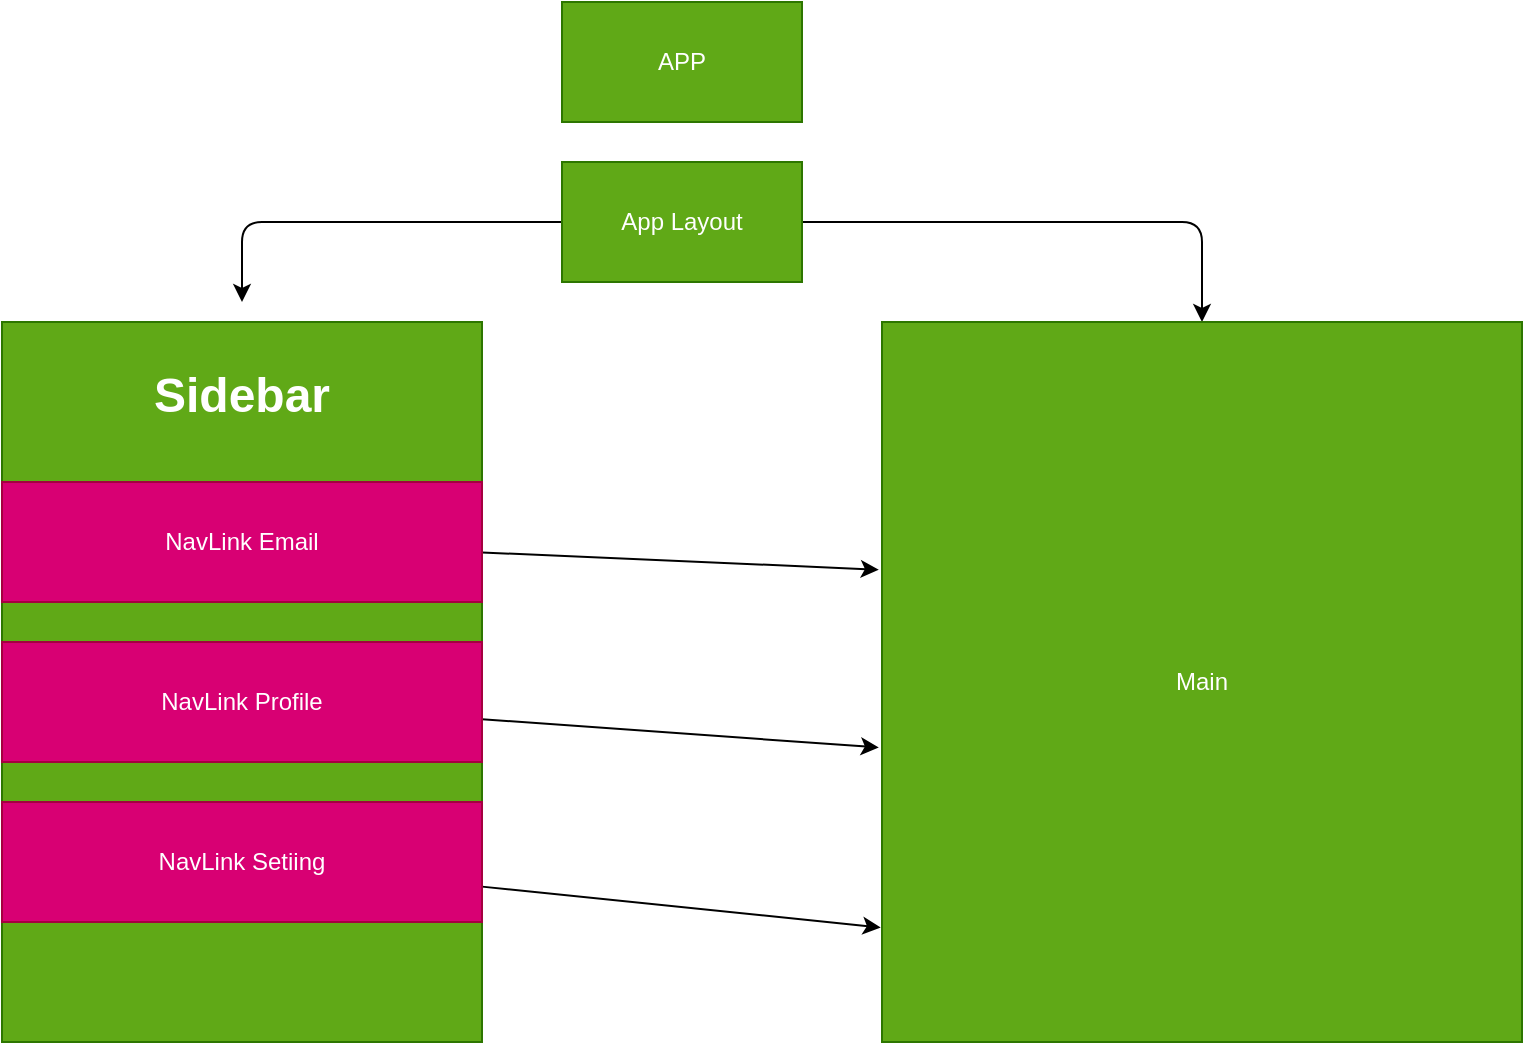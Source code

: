 <mxfile>
    <diagram id="J--pFxH5edO9Y6LYlVt0" name="Page-1">
        <mxGraphModel dx="1105" dy="785" grid="1" gridSize="10" guides="1" tooltips="1" connect="1" arrows="1" fold="1" page="1" pageScale="1" pageWidth="850" pageHeight="1100" math="0" shadow="0">
            <root>
                <mxCell id="0"/>
                <mxCell id="1" parent="0"/>
                <mxCell id="2" value="APP&lt;br&gt;" style="whiteSpace=wrap;html=1;fillColor=#60a917;fontColor=#ffffff;strokeColor=#2D7600;" parent="1" vertex="1">
                    <mxGeometry x="360" y="40" width="120" height="60" as="geometry"/>
                </mxCell>
                <mxCell id="16" value="" style="edgeStyle=none;html=1;entryX=0.5;entryY=0;entryDx=0;entryDy=0;" parent="1" source="3" target="5" edge="1">
                    <mxGeometry relative="1" as="geometry">
                        <mxPoint x="640" y="150" as="targetPoint"/>
                        <Array as="points">
                            <mxPoint x="680" y="150"/>
                        </Array>
                    </mxGeometry>
                </mxCell>
                <mxCell id="18" value="" style="edgeStyle=none;html=1;" parent="1" source="3" edge="1">
                    <mxGeometry relative="1" as="geometry">
                        <mxPoint x="200" y="190" as="targetPoint"/>
                        <Array as="points">
                            <mxPoint x="200" y="150"/>
                        </Array>
                    </mxGeometry>
                </mxCell>
                <mxCell id="3" value="App Layout" style="whiteSpace=wrap;html=1;fillColor=#60a917;fontColor=#ffffff;strokeColor=#2D7600;" parent="1" vertex="1">
                    <mxGeometry x="360" y="120" width="120" height="60" as="geometry"/>
                </mxCell>
                <mxCell id="4" value="&lt;h1&gt;Sidebar&lt;/h1&gt;" style="whiteSpace=wrap;html=1;fillColor=#60a917;fontColor=#ffffff;strokeColor=#2D7600;verticalAlign=top;" parent="1" vertex="1">
                    <mxGeometry x="80" y="200" width="240" height="360" as="geometry"/>
                </mxCell>
                <mxCell id="5" value="Main" style="whiteSpace=wrap;html=1;fillColor=#60a917;fontColor=#ffffff;strokeColor=#2D7600;rounded=0;" parent="1" vertex="1">
                    <mxGeometry x="520" y="200" width="320" height="360" as="geometry"/>
                </mxCell>
                <mxCell id="10" value="" style="edgeStyle=none;html=1;entryX=-0.005;entryY=0.344;entryDx=0;entryDy=0;entryPerimeter=0;" parent="1" source="6" target="5" edge="1">
                    <mxGeometry relative="1" as="geometry">
                        <mxPoint x="280" y="310" as="targetPoint"/>
                    </mxGeometry>
                </mxCell>
                <mxCell id="6" value="NavLink Email" style="whiteSpace=wrap;html=1;fillColor=#d80073;fontColor=#ffffff;strokeColor=#A50040;" parent="1" vertex="1">
                    <mxGeometry x="80" y="280" width="240" height="60" as="geometry"/>
                </mxCell>
                <mxCell id="12" value="" style="edgeStyle=none;html=1;entryX=-0.005;entryY=0.591;entryDx=0;entryDy=0;entryPerimeter=0;" parent="1" source="7" target="5" edge="1">
                    <mxGeometry relative="1" as="geometry">
                        <mxPoint x="280" y="390" as="targetPoint"/>
                    </mxGeometry>
                </mxCell>
                <mxCell id="7" value="NavLink Profile" style="whiteSpace=wrap;html=1;fillColor=#d80073;fontColor=#ffffff;strokeColor=#A50040;" parent="1" vertex="1">
                    <mxGeometry x="80" y="360" width="240" height="60" as="geometry"/>
                </mxCell>
                <mxCell id="14" value="" style="edgeStyle=none;html=1;entryX=-0.002;entryY=0.841;entryDx=0;entryDy=0;entryPerimeter=0;" parent="1" source="8" target="5" edge="1">
                    <mxGeometry relative="1" as="geometry">
                        <mxPoint x="280" y="470" as="targetPoint"/>
                    </mxGeometry>
                </mxCell>
                <mxCell id="8" value="NavLink Setiing" style="whiteSpace=wrap;html=1;fillColor=#d80073;fontColor=#ffffff;strokeColor=#A50040;" parent="1" vertex="1">
                    <mxGeometry x="80" y="440" width="240" height="60" as="geometry"/>
                </mxCell>
            </root>
        </mxGraphModel>
    </diagram>
</mxfile>